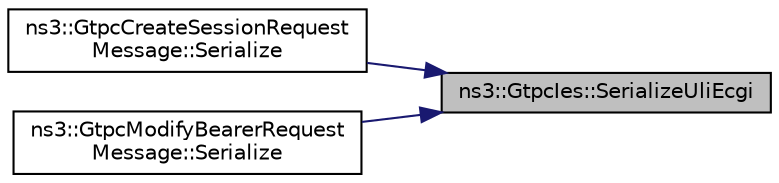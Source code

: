 digraph "ns3::GtpcIes::SerializeUliEcgi"
{
 // LATEX_PDF_SIZE
  edge [fontname="Helvetica",fontsize="10",labelfontname="Helvetica",labelfontsize="10"];
  node [fontname="Helvetica",fontsize="10",shape=record];
  rankdir="RL";
  Node1 [label="ns3::GtpcIes::SerializeUliEcgi",height=0.2,width=0.4,color="black", fillcolor="grey75", style="filled", fontcolor="black",tooltip=" "];
  Node1 -> Node2 [dir="back",color="midnightblue",fontsize="10",style="solid",fontname="Helvetica"];
  Node2 [label="ns3::GtpcCreateSessionRequest\lMessage::Serialize",height=0.2,width=0.4,color="black", fillcolor="white", style="filled",URL="$classns3_1_1_gtpc_create_session_request_message.html#ade19154d2dba0cb546fe629e4febc3d8",tooltip=" "];
  Node1 -> Node3 [dir="back",color="midnightblue",fontsize="10",style="solid",fontname="Helvetica"];
  Node3 [label="ns3::GtpcModifyBearerRequest\lMessage::Serialize",height=0.2,width=0.4,color="black", fillcolor="white", style="filled",URL="$classns3_1_1_gtpc_modify_bearer_request_message.html#a3092f222b309600231e67121ade22ddb",tooltip=" "];
}
